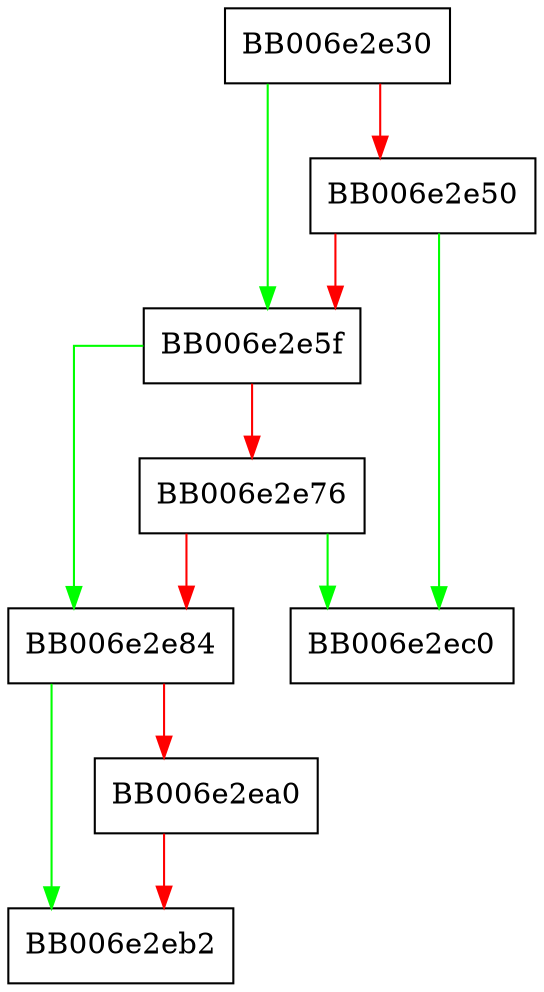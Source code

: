 digraph seed_src_get_ctx_params {
  node [shape="box"];
  graph [splines=ortho];
  BB006e2e30 -> BB006e2e5f [color="green"];
  BB006e2e30 -> BB006e2e50 [color="red"];
  BB006e2e50 -> BB006e2ec0 [color="green"];
  BB006e2e50 -> BB006e2e5f [color="red"];
  BB006e2e5f -> BB006e2e84 [color="green"];
  BB006e2e5f -> BB006e2e76 [color="red"];
  BB006e2e76 -> BB006e2ec0 [color="green"];
  BB006e2e76 -> BB006e2e84 [color="red"];
  BB006e2e84 -> BB006e2eb2 [color="green"];
  BB006e2e84 -> BB006e2ea0 [color="red"];
  BB006e2ea0 -> BB006e2eb2 [color="red"];
}